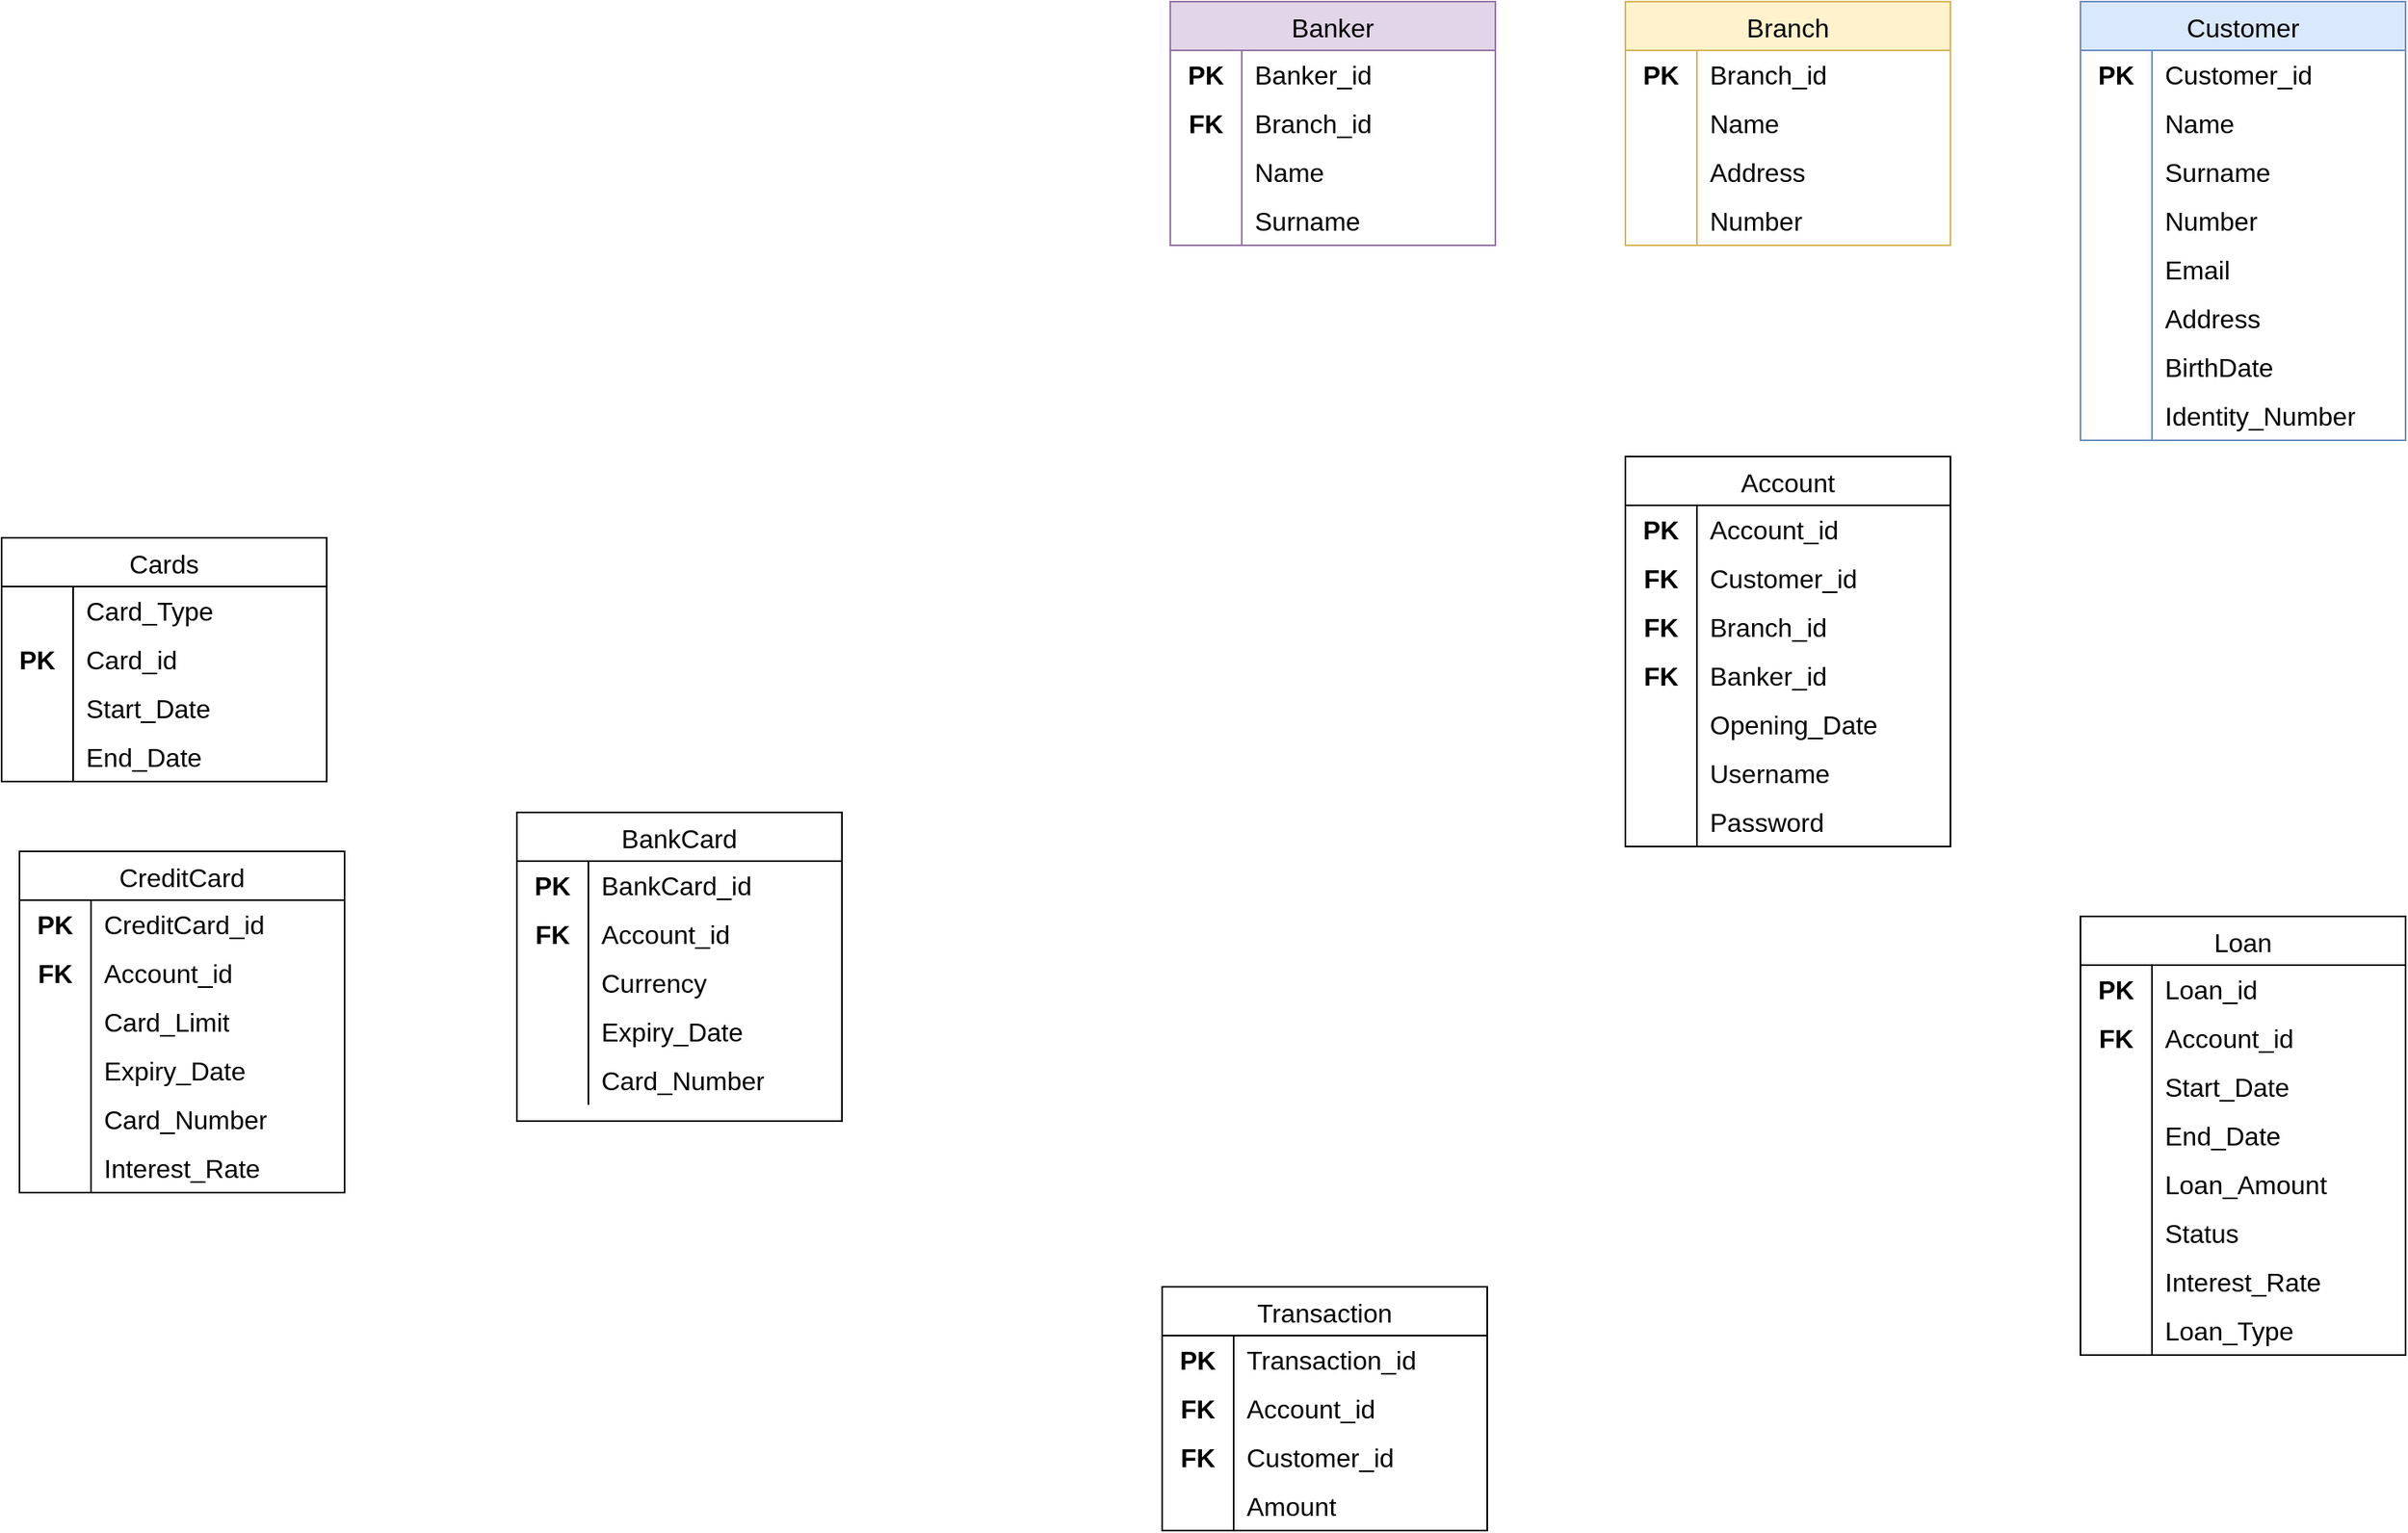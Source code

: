 <mxfile version="26.0.11">
  <diagram name="Page-1" id="vWCaewUW_520F25EXXGc">
    <mxGraphModel dx="2962" dy="888" grid="0" gridSize="10" guides="1" tooltips="1" connect="1" arrows="1" fold="1" page="0" pageScale="1" pageWidth="850" pageHeight="1100" math="0" shadow="0">
      <root>
        <mxCell id="0" />
        <mxCell id="1" parent="0" />
        <mxCell id="aH70geWQTUPs0Uv87oMX-8" value="Account" style="shape=table;startSize=30;container=1;collapsible=0;childLayout=tableLayout;fixedRows=1;rowLines=0;fontStyle=0;strokeColor=default;fontSize=16;" vertex="1" parent="1">
          <mxGeometry x="320" y="320" width="200" height="240" as="geometry" />
        </mxCell>
        <mxCell id="aH70geWQTUPs0Uv87oMX-9" value="" style="shape=tableRow;horizontal=0;startSize=0;swimlaneHead=0;swimlaneBody=0;top=0;left=0;bottom=0;right=0;collapsible=0;dropTarget=0;fillColor=none;points=[[0,0.5],[1,0.5]];portConstraint=eastwest;strokeColor=inherit;fontSize=16;" vertex="1" parent="aH70geWQTUPs0Uv87oMX-8">
          <mxGeometry y="30" width="200" height="30" as="geometry" />
        </mxCell>
        <mxCell id="aH70geWQTUPs0Uv87oMX-10" value="PK" style="shape=partialRectangle;html=1;whiteSpace=wrap;connectable=0;fillColor=none;top=0;left=0;bottom=0;right=0;overflow=hidden;pointerEvents=1;strokeColor=inherit;fontSize=16;fontStyle=1" vertex="1" parent="aH70geWQTUPs0Uv87oMX-9">
          <mxGeometry width="44" height="30" as="geometry">
            <mxRectangle width="44" height="30" as="alternateBounds" />
          </mxGeometry>
        </mxCell>
        <mxCell id="aH70geWQTUPs0Uv87oMX-11" value="Account_id" style="shape=partialRectangle;html=1;whiteSpace=wrap;connectable=0;fillColor=none;top=0;left=0;bottom=0;right=0;align=left;spacingLeft=6;overflow=hidden;strokeColor=inherit;fontSize=16;" vertex="1" parent="aH70geWQTUPs0Uv87oMX-9">
          <mxGeometry x="44" width="156" height="30" as="geometry">
            <mxRectangle width="156" height="30" as="alternateBounds" />
          </mxGeometry>
        </mxCell>
        <mxCell id="aH70geWQTUPs0Uv87oMX-12" value="" style="shape=tableRow;horizontal=0;startSize=0;swimlaneHead=0;swimlaneBody=0;top=0;left=0;bottom=0;right=0;collapsible=0;dropTarget=0;fillColor=none;points=[[0,0.5],[1,0.5]];portConstraint=eastwest;strokeColor=inherit;fontSize=16;" vertex="1" parent="aH70geWQTUPs0Uv87oMX-8">
          <mxGeometry y="60" width="200" height="30" as="geometry" />
        </mxCell>
        <mxCell id="aH70geWQTUPs0Uv87oMX-13" value="FK" style="shape=partialRectangle;html=1;whiteSpace=wrap;connectable=0;fillColor=none;top=0;left=0;bottom=0;right=0;overflow=hidden;strokeColor=inherit;fontSize=16;fontStyle=1" vertex="1" parent="aH70geWQTUPs0Uv87oMX-12">
          <mxGeometry width="44" height="30" as="geometry">
            <mxRectangle width="44" height="30" as="alternateBounds" />
          </mxGeometry>
        </mxCell>
        <mxCell id="aH70geWQTUPs0Uv87oMX-14" value="Customer_id" style="shape=partialRectangle;html=1;whiteSpace=wrap;connectable=0;fillColor=none;top=0;left=0;bottom=0;right=0;align=left;spacingLeft=6;overflow=hidden;strokeColor=inherit;fontSize=16;" vertex="1" parent="aH70geWQTUPs0Uv87oMX-12">
          <mxGeometry x="44" width="156" height="30" as="geometry">
            <mxRectangle width="156" height="30" as="alternateBounds" />
          </mxGeometry>
        </mxCell>
        <mxCell id="aH70geWQTUPs0Uv87oMX-15" value="" style="shape=tableRow;horizontal=0;startSize=0;swimlaneHead=0;swimlaneBody=0;top=0;left=0;bottom=0;right=0;collapsible=0;dropTarget=0;fillColor=none;points=[[0,0.5],[1,0.5]];portConstraint=eastwest;strokeColor=inherit;fontSize=16;" vertex="1" parent="aH70geWQTUPs0Uv87oMX-8">
          <mxGeometry y="90" width="200" height="30" as="geometry" />
        </mxCell>
        <mxCell id="aH70geWQTUPs0Uv87oMX-16" value="FK" style="shape=partialRectangle;html=1;whiteSpace=wrap;connectable=0;fillColor=none;top=0;left=0;bottom=0;right=0;overflow=hidden;strokeColor=inherit;fontSize=16;fontStyle=1" vertex="1" parent="aH70geWQTUPs0Uv87oMX-15">
          <mxGeometry width="44" height="30" as="geometry">
            <mxRectangle width="44" height="30" as="alternateBounds" />
          </mxGeometry>
        </mxCell>
        <mxCell id="aH70geWQTUPs0Uv87oMX-17" value="Branch_id" style="shape=partialRectangle;html=1;whiteSpace=wrap;connectable=0;fillColor=none;top=0;left=0;bottom=0;right=0;align=left;spacingLeft=6;overflow=hidden;strokeColor=inherit;fontSize=16;" vertex="1" parent="aH70geWQTUPs0Uv87oMX-15">
          <mxGeometry x="44" width="156" height="30" as="geometry">
            <mxRectangle width="156" height="30" as="alternateBounds" />
          </mxGeometry>
        </mxCell>
        <mxCell id="aH70geWQTUPs0Uv87oMX-118" style="shape=tableRow;horizontal=0;startSize=0;swimlaneHead=0;swimlaneBody=0;top=0;left=0;bottom=0;right=0;collapsible=0;dropTarget=0;fillColor=none;points=[[0,0.5],[1,0.5]];portConstraint=eastwest;strokeColor=inherit;fontSize=16;" vertex="1" parent="aH70geWQTUPs0Uv87oMX-8">
          <mxGeometry y="120" width="200" height="30" as="geometry" />
        </mxCell>
        <mxCell id="aH70geWQTUPs0Uv87oMX-119" value="FK" style="shape=partialRectangle;html=1;whiteSpace=wrap;connectable=0;fillColor=none;top=0;left=0;bottom=0;right=0;overflow=hidden;strokeColor=inherit;fontSize=16;fontStyle=1" vertex="1" parent="aH70geWQTUPs0Uv87oMX-118">
          <mxGeometry width="44" height="30" as="geometry">
            <mxRectangle width="44" height="30" as="alternateBounds" />
          </mxGeometry>
        </mxCell>
        <mxCell id="aH70geWQTUPs0Uv87oMX-120" value="Banker_id" style="shape=partialRectangle;html=1;whiteSpace=wrap;connectable=0;fillColor=none;top=0;left=0;bottom=0;right=0;align=left;spacingLeft=6;overflow=hidden;strokeColor=inherit;fontSize=16;" vertex="1" parent="aH70geWQTUPs0Uv87oMX-118">
          <mxGeometry x="44" width="156" height="30" as="geometry">
            <mxRectangle width="156" height="30" as="alternateBounds" />
          </mxGeometry>
        </mxCell>
        <mxCell id="aH70geWQTUPs0Uv87oMX-114" style="shape=tableRow;horizontal=0;startSize=0;swimlaneHead=0;swimlaneBody=0;top=0;left=0;bottom=0;right=0;collapsible=0;dropTarget=0;fillColor=none;points=[[0,0.5],[1,0.5]];portConstraint=eastwest;strokeColor=inherit;fontSize=16;" vertex="1" parent="aH70geWQTUPs0Uv87oMX-8">
          <mxGeometry y="150" width="200" height="30" as="geometry" />
        </mxCell>
        <mxCell id="aH70geWQTUPs0Uv87oMX-115" value="" style="shape=partialRectangle;html=1;whiteSpace=wrap;connectable=0;fillColor=none;top=0;left=0;bottom=0;right=0;overflow=hidden;strokeColor=inherit;fontSize=16;" vertex="1" parent="aH70geWQTUPs0Uv87oMX-114">
          <mxGeometry width="44" height="30" as="geometry">
            <mxRectangle width="44" height="30" as="alternateBounds" />
          </mxGeometry>
        </mxCell>
        <mxCell id="aH70geWQTUPs0Uv87oMX-116" value="Opening_Date" style="shape=partialRectangle;html=1;whiteSpace=wrap;connectable=0;fillColor=none;top=0;left=0;bottom=0;right=0;align=left;spacingLeft=6;overflow=hidden;strokeColor=inherit;fontSize=16;" vertex="1" parent="aH70geWQTUPs0Uv87oMX-114">
          <mxGeometry x="44" width="156" height="30" as="geometry">
            <mxRectangle width="156" height="30" as="alternateBounds" />
          </mxGeometry>
        </mxCell>
        <mxCell id="aH70geWQTUPs0Uv87oMX-168" style="shape=tableRow;horizontal=0;startSize=0;swimlaneHead=0;swimlaneBody=0;top=0;left=0;bottom=0;right=0;collapsible=0;dropTarget=0;fillColor=none;points=[[0,0.5],[1,0.5]];portConstraint=eastwest;strokeColor=inherit;fontSize=16;" vertex="1" parent="aH70geWQTUPs0Uv87oMX-8">
          <mxGeometry y="180" width="200" height="30" as="geometry" />
        </mxCell>
        <mxCell id="aH70geWQTUPs0Uv87oMX-169" style="shape=partialRectangle;html=1;whiteSpace=wrap;connectable=0;fillColor=none;top=0;left=0;bottom=0;right=0;overflow=hidden;strokeColor=inherit;fontSize=16;" vertex="1" parent="aH70geWQTUPs0Uv87oMX-168">
          <mxGeometry width="44" height="30" as="geometry">
            <mxRectangle width="44" height="30" as="alternateBounds" />
          </mxGeometry>
        </mxCell>
        <mxCell id="aH70geWQTUPs0Uv87oMX-170" value="Username" style="shape=partialRectangle;html=1;whiteSpace=wrap;connectable=0;fillColor=none;top=0;left=0;bottom=0;right=0;align=left;spacingLeft=6;overflow=hidden;strokeColor=inherit;fontSize=16;" vertex="1" parent="aH70geWQTUPs0Uv87oMX-168">
          <mxGeometry x="44" width="156" height="30" as="geometry">
            <mxRectangle width="156" height="30" as="alternateBounds" />
          </mxGeometry>
        </mxCell>
        <mxCell id="aH70geWQTUPs0Uv87oMX-171" style="shape=tableRow;horizontal=0;startSize=0;swimlaneHead=0;swimlaneBody=0;top=0;left=0;bottom=0;right=0;collapsible=0;dropTarget=0;fillColor=none;points=[[0,0.5],[1,0.5]];portConstraint=eastwest;strokeColor=inherit;fontSize=16;" vertex="1" parent="aH70geWQTUPs0Uv87oMX-8">
          <mxGeometry y="210" width="200" height="30" as="geometry" />
        </mxCell>
        <mxCell id="aH70geWQTUPs0Uv87oMX-172" style="shape=partialRectangle;html=1;whiteSpace=wrap;connectable=0;fillColor=none;top=0;left=0;bottom=0;right=0;overflow=hidden;strokeColor=inherit;fontSize=16;" vertex="1" parent="aH70geWQTUPs0Uv87oMX-171">
          <mxGeometry width="44" height="30" as="geometry">
            <mxRectangle width="44" height="30" as="alternateBounds" />
          </mxGeometry>
        </mxCell>
        <mxCell id="aH70geWQTUPs0Uv87oMX-173" value="Password" style="shape=partialRectangle;html=1;whiteSpace=wrap;connectable=0;fillColor=none;top=0;left=0;bottom=0;right=0;align=left;spacingLeft=6;overflow=hidden;strokeColor=inherit;fontSize=16;" vertex="1" parent="aH70geWQTUPs0Uv87oMX-171">
          <mxGeometry x="44" width="156" height="30" as="geometry">
            <mxRectangle width="156" height="30" as="alternateBounds" />
          </mxGeometry>
        </mxCell>
        <mxCell id="aH70geWQTUPs0Uv87oMX-18" value="Customer" style="shape=table;startSize=30;container=1;collapsible=0;childLayout=tableLayout;fixedRows=1;rowLines=0;fontStyle=0;strokeColor=#6c8ebf;fontSize=16;fillColor=#dae8fc;" vertex="1" parent="1">
          <mxGeometry x="600" y="40" width="200" height="270" as="geometry" />
        </mxCell>
        <mxCell id="aH70geWQTUPs0Uv87oMX-19" value="" style="shape=tableRow;horizontal=0;startSize=0;swimlaneHead=0;swimlaneBody=0;top=0;left=0;bottom=0;right=0;collapsible=0;dropTarget=0;fillColor=none;points=[[0,0.5],[1,0.5]];portConstraint=eastwest;strokeColor=inherit;fontSize=16;" vertex="1" parent="aH70geWQTUPs0Uv87oMX-18">
          <mxGeometry y="30" width="200" height="30" as="geometry" />
        </mxCell>
        <mxCell id="aH70geWQTUPs0Uv87oMX-20" value="&lt;span style=&quot;font-weight: 700;&quot;&gt;PK&lt;/span&gt;" style="shape=partialRectangle;html=1;whiteSpace=wrap;connectable=0;fillColor=none;top=0;left=0;bottom=0;right=0;overflow=hidden;pointerEvents=1;strokeColor=inherit;fontSize=16;" vertex="1" parent="aH70geWQTUPs0Uv87oMX-19">
          <mxGeometry width="44" height="30" as="geometry">
            <mxRectangle width="44" height="30" as="alternateBounds" />
          </mxGeometry>
        </mxCell>
        <mxCell id="aH70geWQTUPs0Uv87oMX-21" value="Customer_id" style="shape=partialRectangle;html=1;whiteSpace=wrap;connectable=0;fillColor=none;top=0;left=0;bottom=0;right=0;align=left;spacingLeft=6;overflow=hidden;strokeColor=inherit;fontSize=16;" vertex="1" parent="aH70geWQTUPs0Uv87oMX-19">
          <mxGeometry x="44" width="156" height="30" as="geometry">
            <mxRectangle width="156" height="30" as="alternateBounds" />
          </mxGeometry>
        </mxCell>
        <mxCell id="aH70geWQTUPs0Uv87oMX-22" value="" style="shape=tableRow;horizontal=0;startSize=0;swimlaneHead=0;swimlaneBody=0;top=0;left=0;bottom=0;right=0;collapsible=0;dropTarget=0;fillColor=none;points=[[0,0.5],[1,0.5]];portConstraint=eastwest;strokeColor=inherit;fontSize=16;" vertex="1" parent="aH70geWQTUPs0Uv87oMX-18">
          <mxGeometry y="60" width="200" height="30" as="geometry" />
        </mxCell>
        <mxCell id="aH70geWQTUPs0Uv87oMX-23" value="" style="shape=partialRectangle;html=1;whiteSpace=wrap;connectable=0;fillColor=none;top=0;left=0;bottom=0;right=0;overflow=hidden;strokeColor=inherit;fontSize=16;" vertex="1" parent="aH70geWQTUPs0Uv87oMX-22">
          <mxGeometry width="44" height="30" as="geometry">
            <mxRectangle width="44" height="30" as="alternateBounds" />
          </mxGeometry>
        </mxCell>
        <mxCell id="aH70geWQTUPs0Uv87oMX-24" value="Name&lt;span style=&quot;white-space: pre;&quot;&gt;&#x9;&lt;/span&gt;" style="shape=partialRectangle;html=1;whiteSpace=wrap;connectable=0;fillColor=none;top=0;left=0;bottom=0;right=0;align=left;spacingLeft=6;overflow=hidden;strokeColor=inherit;fontSize=16;" vertex="1" parent="aH70geWQTUPs0Uv87oMX-22">
          <mxGeometry x="44" width="156" height="30" as="geometry">
            <mxRectangle width="156" height="30" as="alternateBounds" />
          </mxGeometry>
        </mxCell>
        <mxCell id="aH70geWQTUPs0Uv87oMX-25" value="" style="shape=tableRow;horizontal=0;startSize=0;swimlaneHead=0;swimlaneBody=0;top=0;left=0;bottom=0;right=0;collapsible=0;dropTarget=0;fillColor=none;points=[[0,0.5],[1,0.5]];portConstraint=eastwest;strokeColor=inherit;fontSize=16;" vertex="1" parent="aH70geWQTUPs0Uv87oMX-18">
          <mxGeometry y="90" width="200" height="30" as="geometry" />
        </mxCell>
        <mxCell id="aH70geWQTUPs0Uv87oMX-26" value="" style="shape=partialRectangle;html=1;whiteSpace=wrap;connectable=0;fillColor=none;top=0;left=0;bottom=0;right=0;overflow=hidden;strokeColor=inherit;fontSize=16;" vertex="1" parent="aH70geWQTUPs0Uv87oMX-25">
          <mxGeometry width="44" height="30" as="geometry">
            <mxRectangle width="44" height="30" as="alternateBounds" />
          </mxGeometry>
        </mxCell>
        <mxCell id="aH70geWQTUPs0Uv87oMX-27" value="Surname" style="shape=partialRectangle;html=1;whiteSpace=wrap;connectable=0;fillColor=none;top=0;left=0;bottom=0;right=0;align=left;spacingLeft=6;overflow=hidden;strokeColor=inherit;fontSize=16;" vertex="1" parent="aH70geWQTUPs0Uv87oMX-25">
          <mxGeometry x="44" width="156" height="30" as="geometry">
            <mxRectangle width="156" height="30" as="alternateBounds" />
          </mxGeometry>
        </mxCell>
        <mxCell id="aH70geWQTUPs0Uv87oMX-31" style="shape=tableRow;horizontal=0;startSize=0;swimlaneHead=0;swimlaneBody=0;top=0;left=0;bottom=0;right=0;collapsible=0;dropTarget=0;fillColor=none;points=[[0,0.5],[1,0.5]];portConstraint=eastwest;strokeColor=inherit;fontSize=16;" vertex="1" parent="aH70geWQTUPs0Uv87oMX-18">
          <mxGeometry y="120" width="200" height="30" as="geometry" />
        </mxCell>
        <mxCell id="aH70geWQTUPs0Uv87oMX-32" style="shape=partialRectangle;html=1;whiteSpace=wrap;connectable=0;fillColor=none;top=0;left=0;bottom=0;right=0;overflow=hidden;strokeColor=inherit;fontSize=16;" vertex="1" parent="aH70geWQTUPs0Uv87oMX-31">
          <mxGeometry width="44" height="30" as="geometry">
            <mxRectangle width="44" height="30" as="alternateBounds" />
          </mxGeometry>
        </mxCell>
        <mxCell id="aH70geWQTUPs0Uv87oMX-33" value="Number" style="shape=partialRectangle;html=1;whiteSpace=wrap;connectable=0;fillColor=none;top=0;left=0;bottom=0;right=0;align=left;spacingLeft=6;overflow=hidden;strokeColor=inherit;fontSize=16;" vertex="1" parent="aH70geWQTUPs0Uv87oMX-31">
          <mxGeometry x="44" width="156" height="30" as="geometry">
            <mxRectangle width="156" height="30" as="alternateBounds" />
          </mxGeometry>
        </mxCell>
        <mxCell id="aH70geWQTUPs0Uv87oMX-28" style="shape=tableRow;horizontal=0;startSize=0;swimlaneHead=0;swimlaneBody=0;top=0;left=0;bottom=0;right=0;collapsible=0;dropTarget=0;fillColor=none;points=[[0,0.5],[1,0.5]];portConstraint=eastwest;strokeColor=inherit;fontSize=16;" vertex="1" parent="aH70geWQTUPs0Uv87oMX-18">
          <mxGeometry y="150" width="200" height="30" as="geometry" />
        </mxCell>
        <mxCell id="aH70geWQTUPs0Uv87oMX-29" style="shape=partialRectangle;html=1;whiteSpace=wrap;connectable=0;fillColor=none;top=0;left=0;bottom=0;right=0;overflow=hidden;strokeColor=inherit;fontSize=16;" vertex="1" parent="aH70geWQTUPs0Uv87oMX-28">
          <mxGeometry width="44" height="30" as="geometry">
            <mxRectangle width="44" height="30" as="alternateBounds" />
          </mxGeometry>
        </mxCell>
        <mxCell id="aH70geWQTUPs0Uv87oMX-30" value="Email" style="shape=partialRectangle;html=1;whiteSpace=wrap;connectable=0;fillColor=none;top=0;left=0;bottom=0;right=0;align=left;spacingLeft=6;overflow=hidden;strokeColor=inherit;fontSize=16;" vertex="1" parent="aH70geWQTUPs0Uv87oMX-28">
          <mxGeometry x="44" width="156" height="30" as="geometry">
            <mxRectangle width="156" height="30" as="alternateBounds" />
          </mxGeometry>
        </mxCell>
        <mxCell id="aH70geWQTUPs0Uv87oMX-34" style="shape=tableRow;horizontal=0;startSize=0;swimlaneHead=0;swimlaneBody=0;top=0;left=0;bottom=0;right=0;collapsible=0;dropTarget=0;fillColor=none;points=[[0,0.5],[1,0.5]];portConstraint=eastwest;strokeColor=inherit;fontSize=16;" vertex="1" parent="aH70geWQTUPs0Uv87oMX-18">
          <mxGeometry y="180" width="200" height="30" as="geometry" />
        </mxCell>
        <mxCell id="aH70geWQTUPs0Uv87oMX-35" style="shape=partialRectangle;html=1;whiteSpace=wrap;connectable=0;fillColor=none;top=0;left=0;bottom=0;right=0;overflow=hidden;strokeColor=inherit;fontSize=16;" vertex="1" parent="aH70geWQTUPs0Uv87oMX-34">
          <mxGeometry width="44" height="30" as="geometry">
            <mxRectangle width="44" height="30" as="alternateBounds" />
          </mxGeometry>
        </mxCell>
        <mxCell id="aH70geWQTUPs0Uv87oMX-36" value="Address" style="shape=partialRectangle;html=1;whiteSpace=wrap;connectable=0;fillColor=none;top=0;left=0;bottom=0;right=0;align=left;spacingLeft=6;overflow=hidden;strokeColor=inherit;fontSize=16;" vertex="1" parent="aH70geWQTUPs0Uv87oMX-34">
          <mxGeometry x="44" width="156" height="30" as="geometry">
            <mxRectangle width="156" height="30" as="alternateBounds" />
          </mxGeometry>
        </mxCell>
        <mxCell id="aH70geWQTUPs0Uv87oMX-37" style="shape=tableRow;horizontal=0;startSize=0;swimlaneHead=0;swimlaneBody=0;top=0;left=0;bottom=0;right=0;collapsible=0;dropTarget=0;fillColor=none;points=[[0,0.5],[1,0.5]];portConstraint=eastwest;strokeColor=inherit;fontSize=16;" vertex="1" parent="aH70geWQTUPs0Uv87oMX-18">
          <mxGeometry y="210" width="200" height="30" as="geometry" />
        </mxCell>
        <mxCell id="aH70geWQTUPs0Uv87oMX-38" style="shape=partialRectangle;html=1;whiteSpace=wrap;connectable=0;fillColor=none;top=0;left=0;bottom=0;right=0;overflow=hidden;strokeColor=inherit;fontSize=16;" vertex="1" parent="aH70geWQTUPs0Uv87oMX-37">
          <mxGeometry width="44" height="30" as="geometry">
            <mxRectangle width="44" height="30" as="alternateBounds" />
          </mxGeometry>
        </mxCell>
        <mxCell id="aH70geWQTUPs0Uv87oMX-39" value="BirthDate" style="shape=partialRectangle;html=1;whiteSpace=wrap;connectable=0;fillColor=none;top=0;left=0;bottom=0;right=0;align=left;spacingLeft=6;overflow=hidden;strokeColor=inherit;fontSize=16;" vertex="1" parent="aH70geWQTUPs0Uv87oMX-37">
          <mxGeometry x="44" width="156" height="30" as="geometry">
            <mxRectangle width="156" height="30" as="alternateBounds" />
          </mxGeometry>
        </mxCell>
        <mxCell id="aH70geWQTUPs0Uv87oMX-174" style="shape=tableRow;horizontal=0;startSize=0;swimlaneHead=0;swimlaneBody=0;top=0;left=0;bottom=0;right=0;collapsible=0;dropTarget=0;fillColor=none;points=[[0,0.5],[1,0.5]];portConstraint=eastwest;strokeColor=inherit;fontSize=16;" vertex="1" parent="aH70geWQTUPs0Uv87oMX-18">
          <mxGeometry y="240" width="200" height="30" as="geometry" />
        </mxCell>
        <mxCell id="aH70geWQTUPs0Uv87oMX-175" style="shape=partialRectangle;html=1;whiteSpace=wrap;connectable=0;fillColor=none;top=0;left=0;bottom=0;right=0;overflow=hidden;strokeColor=inherit;fontSize=16;" vertex="1" parent="aH70geWQTUPs0Uv87oMX-174">
          <mxGeometry width="44" height="30" as="geometry">
            <mxRectangle width="44" height="30" as="alternateBounds" />
          </mxGeometry>
        </mxCell>
        <mxCell id="aH70geWQTUPs0Uv87oMX-176" value="Identity_Number" style="shape=partialRectangle;html=1;whiteSpace=wrap;connectable=0;fillColor=none;top=0;left=0;bottom=0;right=0;align=left;spacingLeft=6;overflow=hidden;strokeColor=inherit;fontSize=16;" vertex="1" parent="aH70geWQTUPs0Uv87oMX-174">
          <mxGeometry x="44" width="156" height="30" as="geometry">
            <mxRectangle width="156" height="30" as="alternateBounds" />
          </mxGeometry>
        </mxCell>
        <mxCell id="aH70geWQTUPs0Uv87oMX-40" value="CreditCard" style="shape=table;startSize=30;container=1;collapsible=0;childLayout=tableLayout;fixedRows=1;rowLines=0;fontStyle=0;strokeColor=default;fontSize=16;" vertex="1" parent="1">
          <mxGeometry x="-668" y="563" width="200" height="210" as="geometry" />
        </mxCell>
        <mxCell id="aH70geWQTUPs0Uv87oMX-41" value="" style="shape=tableRow;horizontal=0;startSize=0;swimlaneHead=0;swimlaneBody=0;top=0;left=0;bottom=0;right=0;collapsible=0;dropTarget=0;fillColor=none;points=[[0,0.5],[1,0.5]];portConstraint=eastwest;strokeColor=inherit;fontSize=16;" vertex="1" parent="aH70geWQTUPs0Uv87oMX-40">
          <mxGeometry y="30" width="200" height="30" as="geometry" />
        </mxCell>
        <mxCell id="aH70geWQTUPs0Uv87oMX-42" value="&lt;b&gt;PK&lt;/b&gt;" style="shape=partialRectangle;html=1;whiteSpace=wrap;connectable=0;fillColor=none;top=0;left=0;bottom=0;right=0;overflow=hidden;pointerEvents=1;strokeColor=inherit;fontSize=16;" vertex="1" parent="aH70geWQTUPs0Uv87oMX-41">
          <mxGeometry width="44" height="30" as="geometry">
            <mxRectangle width="44" height="30" as="alternateBounds" />
          </mxGeometry>
        </mxCell>
        <mxCell id="aH70geWQTUPs0Uv87oMX-43" value="CreditCard_id" style="shape=partialRectangle;html=1;whiteSpace=wrap;connectable=0;fillColor=none;top=0;left=0;bottom=0;right=0;align=left;spacingLeft=6;overflow=hidden;strokeColor=inherit;fontSize=16;" vertex="1" parent="aH70geWQTUPs0Uv87oMX-41">
          <mxGeometry x="44" width="156" height="30" as="geometry">
            <mxRectangle width="156" height="30" as="alternateBounds" />
          </mxGeometry>
        </mxCell>
        <mxCell id="aH70geWQTUPs0Uv87oMX-44" value="" style="shape=tableRow;horizontal=0;startSize=0;swimlaneHead=0;swimlaneBody=0;top=0;left=0;bottom=0;right=0;collapsible=0;dropTarget=0;fillColor=none;points=[[0,0.5],[1,0.5]];portConstraint=eastwest;strokeColor=inherit;fontSize=16;" vertex="1" parent="aH70geWQTUPs0Uv87oMX-40">
          <mxGeometry y="60" width="200" height="30" as="geometry" />
        </mxCell>
        <mxCell id="aH70geWQTUPs0Uv87oMX-45" value="&lt;b&gt;FK&lt;/b&gt;" style="shape=partialRectangle;html=1;whiteSpace=wrap;connectable=0;fillColor=none;top=0;left=0;bottom=0;right=0;overflow=hidden;strokeColor=inherit;fontSize=16;" vertex="1" parent="aH70geWQTUPs0Uv87oMX-44">
          <mxGeometry width="44" height="30" as="geometry">
            <mxRectangle width="44" height="30" as="alternateBounds" />
          </mxGeometry>
        </mxCell>
        <mxCell id="aH70geWQTUPs0Uv87oMX-46" value="Account_id" style="shape=partialRectangle;html=1;whiteSpace=wrap;connectable=0;fillColor=none;top=0;left=0;bottom=0;right=0;align=left;spacingLeft=6;overflow=hidden;strokeColor=inherit;fontSize=16;" vertex="1" parent="aH70geWQTUPs0Uv87oMX-44">
          <mxGeometry x="44" width="156" height="30" as="geometry">
            <mxRectangle width="156" height="30" as="alternateBounds" />
          </mxGeometry>
        </mxCell>
        <mxCell id="aH70geWQTUPs0Uv87oMX-47" value="" style="shape=tableRow;horizontal=0;startSize=0;swimlaneHead=0;swimlaneBody=0;top=0;left=0;bottom=0;right=0;collapsible=0;dropTarget=0;fillColor=none;points=[[0,0.5],[1,0.5]];portConstraint=eastwest;strokeColor=inherit;fontSize=16;" vertex="1" parent="aH70geWQTUPs0Uv87oMX-40">
          <mxGeometry y="90" width="200" height="30" as="geometry" />
        </mxCell>
        <mxCell id="aH70geWQTUPs0Uv87oMX-48" value="" style="shape=partialRectangle;html=1;whiteSpace=wrap;connectable=0;fillColor=none;top=0;left=0;bottom=0;right=0;overflow=hidden;strokeColor=inherit;fontSize=16;" vertex="1" parent="aH70geWQTUPs0Uv87oMX-47">
          <mxGeometry width="44" height="30" as="geometry">
            <mxRectangle width="44" height="30" as="alternateBounds" />
          </mxGeometry>
        </mxCell>
        <mxCell id="aH70geWQTUPs0Uv87oMX-49" value="Card_Limit" style="shape=partialRectangle;html=1;whiteSpace=wrap;connectable=0;fillColor=none;top=0;left=0;bottom=0;right=0;align=left;spacingLeft=6;overflow=hidden;strokeColor=inherit;fontSize=16;" vertex="1" parent="aH70geWQTUPs0Uv87oMX-47">
          <mxGeometry x="44" width="156" height="30" as="geometry">
            <mxRectangle width="156" height="30" as="alternateBounds" />
          </mxGeometry>
        </mxCell>
        <mxCell id="aH70geWQTUPs0Uv87oMX-121" style="shape=tableRow;horizontal=0;startSize=0;swimlaneHead=0;swimlaneBody=0;top=0;left=0;bottom=0;right=0;collapsible=0;dropTarget=0;fillColor=none;points=[[0,0.5],[1,0.5]];portConstraint=eastwest;strokeColor=inherit;fontSize=16;" vertex="1" parent="aH70geWQTUPs0Uv87oMX-40">
          <mxGeometry y="120" width="200" height="30" as="geometry" />
        </mxCell>
        <mxCell id="aH70geWQTUPs0Uv87oMX-122" style="shape=partialRectangle;html=1;whiteSpace=wrap;connectable=0;fillColor=none;top=0;left=0;bottom=0;right=0;overflow=hidden;strokeColor=inherit;fontSize=16;" vertex="1" parent="aH70geWQTUPs0Uv87oMX-121">
          <mxGeometry width="44" height="30" as="geometry">
            <mxRectangle width="44" height="30" as="alternateBounds" />
          </mxGeometry>
        </mxCell>
        <mxCell id="aH70geWQTUPs0Uv87oMX-123" value="Expiry_Date" style="shape=partialRectangle;html=1;whiteSpace=wrap;connectable=0;fillColor=none;top=0;left=0;bottom=0;right=0;align=left;spacingLeft=6;overflow=hidden;strokeColor=inherit;fontSize=16;" vertex="1" parent="aH70geWQTUPs0Uv87oMX-121">
          <mxGeometry x="44" width="156" height="30" as="geometry">
            <mxRectangle width="156" height="30" as="alternateBounds" />
          </mxGeometry>
        </mxCell>
        <mxCell id="aH70geWQTUPs0Uv87oMX-177" style="shape=tableRow;horizontal=0;startSize=0;swimlaneHead=0;swimlaneBody=0;top=0;left=0;bottom=0;right=0;collapsible=0;dropTarget=0;fillColor=none;points=[[0,0.5],[1,0.5]];portConstraint=eastwest;strokeColor=inherit;fontSize=16;" vertex="1" parent="aH70geWQTUPs0Uv87oMX-40">
          <mxGeometry y="150" width="200" height="30" as="geometry" />
        </mxCell>
        <mxCell id="aH70geWQTUPs0Uv87oMX-178" style="shape=partialRectangle;html=1;whiteSpace=wrap;connectable=0;fillColor=none;top=0;left=0;bottom=0;right=0;overflow=hidden;strokeColor=inherit;fontSize=16;" vertex="1" parent="aH70geWQTUPs0Uv87oMX-177">
          <mxGeometry width="44" height="30" as="geometry">
            <mxRectangle width="44" height="30" as="alternateBounds" />
          </mxGeometry>
        </mxCell>
        <mxCell id="aH70geWQTUPs0Uv87oMX-179" value="Card_Number" style="shape=partialRectangle;html=1;whiteSpace=wrap;connectable=0;fillColor=none;top=0;left=0;bottom=0;right=0;align=left;spacingLeft=6;overflow=hidden;strokeColor=inherit;fontSize=16;" vertex="1" parent="aH70geWQTUPs0Uv87oMX-177">
          <mxGeometry x="44" width="156" height="30" as="geometry">
            <mxRectangle width="156" height="30" as="alternateBounds" />
          </mxGeometry>
        </mxCell>
        <mxCell id="aH70geWQTUPs0Uv87oMX-124" style="shape=tableRow;horizontal=0;startSize=0;swimlaneHead=0;swimlaneBody=0;top=0;left=0;bottom=0;right=0;collapsible=0;dropTarget=0;fillColor=none;points=[[0,0.5],[1,0.5]];portConstraint=eastwest;strokeColor=inherit;fontSize=16;" vertex="1" parent="aH70geWQTUPs0Uv87oMX-40">
          <mxGeometry y="180" width="200" height="30" as="geometry" />
        </mxCell>
        <mxCell id="aH70geWQTUPs0Uv87oMX-125" style="shape=partialRectangle;html=1;whiteSpace=wrap;connectable=0;fillColor=none;top=0;left=0;bottom=0;right=0;overflow=hidden;strokeColor=inherit;fontSize=16;" vertex="1" parent="aH70geWQTUPs0Uv87oMX-124">
          <mxGeometry width="44" height="30" as="geometry">
            <mxRectangle width="44" height="30" as="alternateBounds" />
          </mxGeometry>
        </mxCell>
        <mxCell id="aH70geWQTUPs0Uv87oMX-126" value="Interest_Rate" style="shape=partialRectangle;html=1;whiteSpace=wrap;connectable=0;fillColor=none;top=0;left=0;bottom=0;right=0;align=left;spacingLeft=6;overflow=hidden;strokeColor=inherit;fontSize=16;" vertex="1" parent="aH70geWQTUPs0Uv87oMX-124">
          <mxGeometry x="44" width="156" height="30" as="geometry">
            <mxRectangle width="156" height="30" as="alternateBounds" />
          </mxGeometry>
        </mxCell>
        <mxCell id="aH70geWQTUPs0Uv87oMX-50" value="BankCard" style="shape=table;startSize=30;container=1;collapsible=0;childLayout=tableLayout;fixedRows=1;rowLines=0;fontStyle=0;strokeColor=default;fontSize=16;" vertex="1" parent="1">
          <mxGeometry x="-362" y="539" width="200" height="190" as="geometry" />
        </mxCell>
        <mxCell id="aH70geWQTUPs0Uv87oMX-51" value="" style="shape=tableRow;horizontal=0;startSize=0;swimlaneHead=0;swimlaneBody=0;top=0;left=0;bottom=0;right=0;collapsible=0;dropTarget=0;fillColor=none;points=[[0,0.5],[1,0.5]];portConstraint=eastwest;strokeColor=inherit;fontSize=16;" vertex="1" parent="aH70geWQTUPs0Uv87oMX-50">
          <mxGeometry y="30" width="200" height="30" as="geometry" />
        </mxCell>
        <mxCell id="aH70geWQTUPs0Uv87oMX-52" value="PK" style="shape=partialRectangle;html=1;whiteSpace=wrap;connectable=0;fillColor=none;top=0;left=0;bottom=0;right=0;overflow=hidden;pointerEvents=1;strokeColor=inherit;fontSize=16;fontStyle=1" vertex="1" parent="aH70geWQTUPs0Uv87oMX-51">
          <mxGeometry width="44" height="30" as="geometry">
            <mxRectangle width="44" height="30" as="alternateBounds" />
          </mxGeometry>
        </mxCell>
        <mxCell id="aH70geWQTUPs0Uv87oMX-53" value="BankCard_id" style="shape=partialRectangle;html=1;whiteSpace=wrap;connectable=0;fillColor=none;top=0;left=0;bottom=0;right=0;align=left;spacingLeft=6;overflow=hidden;strokeColor=inherit;fontSize=16;" vertex="1" parent="aH70geWQTUPs0Uv87oMX-51">
          <mxGeometry x="44" width="156" height="30" as="geometry">
            <mxRectangle width="156" height="30" as="alternateBounds" />
          </mxGeometry>
        </mxCell>
        <mxCell id="aH70geWQTUPs0Uv87oMX-67" style="shape=tableRow;horizontal=0;startSize=0;swimlaneHead=0;swimlaneBody=0;top=0;left=0;bottom=0;right=0;collapsible=0;dropTarget=0;fillColor=none;points=[[0,0.5],[1,0.5]];portConstraint=eastwest;strokeColor=inherit;fontSize=16;" vertex="1" parent="aH70geWQTUPs0Uv87oMX-50">
          <mxGeometry y="60" width="200" height="30" as="geometry" />
        </mxCell>
        <mxCell id="aH70geWQTUPs0Uv87oMX-68" value="FK" style="shape=partialRectangle;html=1;whiteSpace=wrap;connectable=0;fillColor=none;top=0;left=0;bottom=0;right=0;overflow=hidden;strokeColor=inherit;fontSize=16;fontStyle=1" vertex="1" parent="aH70geWQTUPs0Uv87oMX-67">
          <mxGeometry width="44" height="30" as="geometry">
            <mxRectangle width="44" height="30" as="alternateBounds" />
          </mxGeometry>
        </mxCell>
        <mxCell id="aH70geWQTUPs0Uv87oMX-69" value="Account_id" style="shape=partialRectangle;html=1;whiteSpace=wrap;connectable=0;fillColor=none;top=0;left=0;bottom=0;right=0;align=left;spacingLeft=6;overflow=hidden;strokeColor=inherit;fontSize=16;" vertex="1" parent="aH70geWQTUPs0Uv87oMX-67">
          <mxGeometry x="44" width="156" height="30" as="geometry">
            <mxRectangle width="156" height="30" as="alternateBounds" />
          </mxGeometry>
        </mxCell>
        <mxCell id="aH70geWQTUPs0Uv87oMX-54" value="" style="shape=tableRow;horizontal=0;startSize=0;swimlaneHead=0;swimlaneBody=0;top=0;left=0;bottom=0;right=0;collapsible=0;dropTarget=0;fillColor=none;points=[[0,0.5],[1,0.5]];portConstraint=eastwest;strokeColor=inherit;fontSize=16;" vertex="1" parent="aH70geWQTUPs0Uv87oMX-50">
          <mxGeometry y="90" width="200" height="30" as="geometry" />
        </mxCell>
        <mxCell id="aH70geWQTUPs0Uv87oMX-55" value="" style="shape=partialRectangle;html=1;whiteSpace=wrap;connectable=0;fillColor=none;top=0;left=0;bottom=0;right=0;overflow=hidden;strokeColor=inherit;fontSize=16;" vertex="1" parent="aH70geWQTUPs0Uv87oMX-54">
          <mxGeometry width="44" height="30" as="geometry">
            <mxRectangle width="44" height="30" as="alternateBounds" />
          </mxGeometry>
        </mxCell>
        <mxCell id="aH70geWQTUPs0Uv87oMX-56" value="Currency" style="shape=partialRectangle;html=1;whiteSpace=wrap;connectable=0;fillColor=none;top=0;left=0;bottom=0;right=0;align=left;spacingLeft=6;overflow=hidden;strokeColor=inherit;fontSize=16;" vertex="1" parent="aH70geWQTUPs0Uv87oMX-54">
          <mxGeometry x="44" width="156" height="30" as="geometry">
            <mxRectangle width="156" height="30" as="alternateBounds" />
          </mxGeometry>
        </mxCell>
        <mxCell id="aH70geWQTUPs0Uv87oMX-70" style="shape=tableRow;horizontal=0;startSize=0;swimlaneHead=0;swimlaneBody=0;top=0;left=0;bottom=0;right=0;collapsible=0;dropTarget=0;fillColor=none;points=[[0,0.5],[1,0.5]];portConstraint=eastwest;strokeColor=inherit;fontSize=16;" vertex="1" parent="aH70geWQTUPs0Uv87oMX-50">
          <mxGeometry y="120" width="200" height="30" as="geometry" />
        </mxCell>
        <mxCell id="aH70geWQTUPs0Uv87oMX-71" style="shape=partialRectangle;html=1;whiteSpace=wrap;connectable=0;fillColor=none;top=0;left=0;bottom=0;right=0;overflow=hidden;strokeColor=inherit;fontSize=16;" vertex="1" parent="aH70geWQTUPs0Uv87oMX-70">
          <mxGeometry width="44" height="30" as="geometry">
            <mxRectangle width="44" height="30" as="alternateBounds" />
          </mxGeometry>
        </mxCell>
        <mxCell id="aH70geWQTUPs0Uv87oMX-72" value="Expiry_Date" style="shape=partialRectangle;html=1;whiteSpace=wrap;connectable=0;fillColor=none;top=0;left=0;bottom=0;right=0;align=left;spacingLeft=6;overflow=hidden;strokeColor=inherit;fontSize=16;" vertex="1" parent="aH70geWQTUPs0Uv87oMX-70">
          <mxGeometry x="44" width="156" height="30" as="geometry">
            <mxRectangle width="156" height="30" as="alternateBounds" />
          </mxGeometry>
        </mxCell>
        <mxCell id="aH70geWQTUPs0Uv87oMX-73" style="shape=tableRow;horizontal=0;startSize=0;swimlaneHead=0;swimlaneBody=0;top=0;left=0;bottom=0;right=0;collapsible=0;dropTarget=0;fillColor=none;points=[[0,0.5],[1,0.5]];portConstraint=eastwest;strokeColor=inherit;fontSize=16;" vertex="1" parent="aH70geWQTUPs0Uv87oMX-50">
          <mxGeometry y="150" width="200" height="30" as="geometry" />
        </mxCell>
        <mxCell id="aH70geWQTUPs0Uv87oMX-74" style="shape=partialRectangle;html=1;whiteSpace=wrap;connectable=0;fillColor=none;top=0;left=0;bottom=0;right=0;overflow=hidden;strokeColor=inherit;fontSize=16;" vertex="1" parent="aH70geWQTUPs0Uv87oMX-73">
          <mxGeometry width="44" height="30" as="geometry">
            <mxRectangle width="44" height="30" as="alternateBounds" />
          </mxGeometry>
        </mxCell>
        <mxCell id="aH70geWQTUPs0Uv87oMX-75" value="Card_Number" style="shape=partialRectangle;html=1;whiteSpace=wrap;connectable=0;fillColor=none;top=0;left=0;bottom=0;right=0;align=left;spacingLeft=6;overflow=hidden;strokeColor=inherit;fontSize=16;" vertex="1" parent="aH70geWQTUPs0Uv87oMX-73">
          <mxGeometry x="44" width="156" height="30" as="geometry">
            <mxRectangle width="156" height="30" as="alternateBounds" />
          </mxGeometry>
        </mxCell>
        <mxCell id="aH70geWQTUPs0Uv87oMX-76" value="Banker" style="shape=table;startSize=30;container=1;collapsible=0;childLayout=tableLayout;fixedRows=1;rowLines=0;fontStyle=0;strokeColor=#9673a6;fontSize=16;fillColor=#e1d5e7;" vertex="1" parent="1">
          <mxGeometry x="40" y="40" width="200" height="150" as="geometry" />
        </mxCell>
        <mxCell id="aH70geWQTUPs0Uv87oMX-77" value="" style="shape=tableRow;horizontal=0;startSize=0;swimlaneHead=0;swimlaneBody=0;top=0;left=0;bottom=0;right=0;collapsible=0;dropTarget=0;fillColor=none;points=[[0,0.5],[1,0.5]];portConstraint=eastwest;strokeColor=inherit;fontSize=16;" vertex="1" parent="aH70geWQTUPs0Uv87oMX-76">
          <mxGeometry y="30" width="200" height="30" as="geometry" />
        </mxCell>
        <mxCell id="aH70geWQTUPs0Uv87oMX-78" value="&lt;span style=&quot;font-weight: 700;&quot;&gt;PK&lt;/span&gt;" style="shape=partialRectangle;html=1;whiteSpace=wrap;connectable=0;fillColor=none;top=0;left=0;bottom=0;right=0;overflow=hidden;pointerEvents=1;strokeColor=inherit;fontSize=16;" vertex="1" parent="aH70geWQTUPs0Uv87oMX-77">
          <mxGeometry width="44" height="30" as="geometry">
            <mxRectangle width="44" height="30" as="alternateBounds" />
          </mxGeometry>
        </mxCell>
        <mxCell id="aH70geWQTUPs0Uv87oMX-79" value="Banker_id" style="shape=partialRectangle;html=1;whiteSpace=wrap;connectable=0;fillColor=none;top=0;left=0;bottom=0;right=0;align=left;spacingLeft=6;overflow=hidden;strokeColor=inherit;fontSize=16;" vertex="1" parent="aH70geWQTUPs0Uv87oMX-77">
          <mxGeometry x="44" width="156" height="30" as="geometry">
            <mxRectangle width="156" height="30" as="alternateBounds" />
          </mxGeometry>
        </mxCell>
        <mxCell id="aH70geWQTUPs0Uv87oMX-80" value="" style="shape=tableRow;horizontal=0;startSize=0;swimlaneHead=0;swimlaneBody=0;top=0;left=0;bottom=0;right=0;collapsible=0;dropTarget=0;fillColor=none;points=[[0,0.5],[1,0.5]];portConstraint=eastwest;strokeColor=inherit;fontSize=16;" vertex="1" parent="aH70geWQTUPs0Uv87oMX-76">
          <mxGeometry y="60" width="200" height="30" as="geometry" />
        </mxCell>
        <mxCell id="aH70geWQTUPs0Uv87oMX-81" value="FK" style="shape=partialRectangle;html=1;whiteSpace=wrap;connectable=0;fillColor=none;top=0;left=0;bottom=0;right=0;overflow=hidden;strokeColor=inherit;fontSize=16;fontStyle=1" vertex="1" parent="aH70geWQTUPs0Uv87oMX-80">
          <mxGeometry width="44" height="30" as="geometry">
            <mxRectangle width="44" height="30" as="alternateBounds" />
          </mxGeometry>
        </mxCell>
        <mxCell id="aH70geWQTUPs0Uv87oMX-82" value="Branch_id" style="shape=partialRectangle;html=1;whiteSpace=wrap;connectable=0;fillColor=none;top=0;left=0;bottom=0;right=0;align=left;spacingLeft=6;overflow=hidden;strokeColor=inherit;fontSize=16;" vertex="1" parent="aH70geWQTUPs0Uv87oMX-80">
          <mxGeometry x="44" width="156" height="30" as="geometry">
            <mxRectangle width="156" height="30" as="alternateBounds" />
          </mxGeometry>
        </mxCell>
        <mxCell id="aH70geWQTUPs0Uv87oMX-83" value="" style="shape=tableRow;horizontal=0;startSize=0;swimlaneHead=0;swimlaneBody=0;top=0;left=0;bottom=0;right=0;collapsible=0;dropTarget=0;fillColor=none;points=[[0,0.5],[1,0.5]];portConstraint=eastwest;strokeColor=inherit;fontSize=16;" vertex="1" parent="aH70geWQTUPs0Uv87oMX-76">
          <mxGeometry y="90" width="200" height="30" as="geometry" />
        </mxCell>
        <mxCell id="aH70geWQTUPs0Uv87oMX-84" value="" style="shape=partialRectangle;html=1;whiteSpace=wrap;connectable=0;fillColor=none;top=0;left=0;bottom=0;right=0;overflow=hidden;strokeColor=inherit;fontSize=16;" vertex="1" parent="aH70geWQTUPs0Uv87oMX-83">
          <mxGeometry width="44" height="30" as="geometry">
            <mxRectangle width="44" height="30" as="alternateBounds" />
          </mxGeometry>
        </mxCell>
        <mxCell id="aH70geWQTUPs0Uv87oMX-85" value="Name" style="shape=partialRectangle;html=1;whiteSpace=wrap;connectable=0;fillColor=none;top=0;left=0;bottom=0;right=0;align=left;spacingLeft=6;overflow=hidden;strokeColor=inherit;fontSize=16;" vertex="1" parent="aH70geWQTUPs0Uv87oMX-83">
          <mxGeometry x="44" width="156" height="30" as="geometry">
            <mxRectangle width="156" height="30" as="alternateBounds" />
          </mxGeometry>
        </mxCell>
        <mxCell id="aH70geWQTUPs0Uv87oMX-108" style="shape=tableRow;horizontal=0;startSize=0;swimlaneHead=0;swimlaneBody=0;top=0;left=0;bottom=0;right=0;collapsible=0;dropTarget=0;fillColor=none;points=[[0,0.5],[1,0.5]];portConstraint=eastwest;strokeColor=inherit;fontSize=16;" vertex="1" parent="aH70geWQTUPs0Uv87oMX-76">
          <mxGeometry y="120" width="200" height="30" as="geometry" />
        </mxCell>
        <mxCell id="aH70geWQTUPs0Uv87oMX-109" style="shape=partialRectangle;html=1;whiteSpace=wrap;connectable=0;fillColor=none;top=0;left=0;bottom=0;right=0;overflow=hidden;strokeColor=inherit;fontSize=16;" vertex="1" parent="aH70geWQTUPs0Uv87oMX-108">
          <mxGeometry width="44" height="30" as="geometry">
            <mxRectangle width="44" height="30" as="alternateBounds" />
          </mxGeometry>
        </mxCell>
        <mxCell id="aH70geWQTUPs0Uv87oMX-110" value="Surname" style="shape=partialRectangle;html=1;whiteSpace=wrap;connectable=0;fillColor=none;top=0;left=0;bottom=0;right=0;align=left;spacingLeft=6;overflow=hidden;strokeColor=inherit;fontSize=16;" vertex="1" parent="aH70geWQTUPs0Uv87oMX-108">
          <mxGeometry x="44" width="156" height="30" as="geometry">
            <mxRectangle width="156" height="30" as="alternateBounds" />
          </mxGeometry>
        </mxCell>
        <mxCell id="aH70geWQTUPs0Uv87oMX-86" value="Loan" style="shape=table;startSize=30;container=1;collapsible=0;childLayout=tableLayout;fixedRows=1;rowLines=0;fontStyle=0;strokeColor=default;fontSize=16;" vertex="1" parent="1">
          <mxGeometry x="600" y="603" width="200" height="270" as="geometry" />
        </mxCell>
        <mxCell id="aH70geWQTUPs0Uv87oMX-87" value="" style="shape=tableRow;horizontal=0;startSize=0;swimlaneHead=0;swimlaneBody=0;top=0;left=0;bottom=0;right=0;collapsible=0;dropTarget=0;fillColor=none;points=[[0,0.5],[1,0.5]];portConstraint=eastwest;strokeColor=inherit;fontSize=16;" vertex="1" parent="aH70geWQTUPs0Uv87oMX-86">
          <mxGeometry y="30" width="200" height="30" as="geometry" />
        </mxCell>
        <mxCell id="aH70geWQTUPs0Uv87oMX-88" value="&lt;b&gt;PK&lt;/b&gt;" style="shape=partialRectangle;html=1;whiteSpace=wrap;connectable=0;fillColor=none;top=0;left=0;bottom=0;right=0;overflow=hidden;pointerEvents=1;strokeColor=inherit;fontSize=16;" vertex="1" parent="aH70geWQTUPs0Uv87oMX-87">
          <mxGeometry width="44" height="30" as="geometry">
            <mxRectangle width="44" height="30" as="alternateBounds" />
          </mxGeometry>
        </mxCell>
        <mxCell id="aH70geWQTUPs0Uv87oMX-89" value="Loan_id" style="shape=partialRectangle;html=1;whiteSpace=wrap;connectable=0;fillColor=none;top=0;left=0;bottom=0;right=0;align=left;spacingLeft=6;overflow=hidden;strokeColor=inherit;fontSize=16;" vertex="1" parent="aH70geWQTUPs0Uv87oMX-87">
          <mxGeometry x="44" width="156" height="30" as="geometry">
            <mxRectangle width="156" height="30" as="alternateBounds" />
          </mxGeometry>
        </mxCell>
        <mxCell id="aH70geWQTUPs0Uv87oMX-90" value="" style="shape=tableRow;horizontal=0;startSize=0;swimlaneHead=0;swimlaneBody=0;top=0;left=0;bottom=0;right=0;collapsible=0;dropTarget=0;fillColor=none;points=[[0,0.5],[1,0.5]];portConstraint=eastwest;strokeColor=inherit;fontSize=16;" vertex="1" parent="aH70geWQTUPs0Uv87oMX-86">
          <mxGeometry y="60" width="200" height="30" as="geometry" />
        </mxCell>
        <mxCell id="aH70geWQTUPs0Uv87oMX-91" value="&lt;b&gt;FK&lt;/b&gt;" style="shape=partialRectangle;html=1;whiteSpace=wrap;connectable=0;fillColor=none;top=0;left=0;bottom=0;right=0;overflow=hidden;strokeColor=inherit;fontSize=16;" vertex="1" parent="aH70geWQTUPs0Uv87oMX-90">
          <mxGeometry width="44" height="30" as="geometry">
            <mxRectangle width="44" height="30" as="alternateBounds" />
          </mxGeometry>
        </mxCell>
        <mxCell id="aH70geWQTUPs0Uv87oMX-92" value="Account_id" style="shape=partialRectangle;html=1;whiteSpace=wrap;connectable=0;fillColor=none;top=0;left=0;bottom=0;right=0;align=left;spacingLeft=6;overflow=hidden;strokeColor=inherit;fontSize=16;" vertex="1" parent="aH70geWQTUPs0Uv87oMX-90">
          <mxGeometry x="44" width="156" height="30" as="geometry">
            <mxRectangle width="156" height="30" as="alternateBounds" />
          </mxGeometry>
        </mxCell>
        <mxCell id="aH70geWQTUPs0Uv87oMX-93" value="" style="shape=tableRow;horizontal=0;startSize=0;swimlaneHead=0;swimlaneBody=0;top=0;left=0;bottom=0;right=0;collapsible=0;dropTarget=0;fillColor=none;points=[[0,0.5],[1,0.5]];portConstraint=eastwest;strokeColor=inherit;fontSize=16;" vertex="1" parent="aH70geWQTUPs0Uv87oMX-86">
          <mxGeometry y="90" width="200" height="30" as="geometry" />
        </mxCell>
        <mxCell id="aH70geWQTUPs0Uv87oMX-94" value="" style="shape=partialRectangle;html=1;whiteSpace=wrap;connectable=0;fillColor=none;top=0;left=0;bottom=0;right=0;overflow=hidden;strokeColor=inherit;fontSize=16;" vertex="1" parent="aH70geWQTUPs0Uv87oMX-93">
          <mxGeometry width="44" height="30" as="geometry">
            <mxRectangle width="44" height="30" as="alternateBounds" />
          </mxGeometry>
        </mxCell>
        <mxCell id="aH70geWQTUPs0Uv87oMX-95" value="Start_Date" style="shape=partialRectangle;html=1;whiteSpace=wrap;connectable=0;fillColor=none;top=0;left=0;bottom=0;right=0;align=left;spacingLeft=6;overflow=hidden;strokeColor=inherit;fontSize=16;" vertex="1" parent="aH70geWQTUPs0Uv87oMX-93">
          <mxGeometry x="44" width="156" height="30" as="geometry">
            <mxRectangle width="156" height="30" as="alternateBounds" />
          </mxGeometry>
        </mxCell>
        <mxCell id="aH70geWQTUPs0Uv87oMX-127" style="shape=tableRow;horizontal=0;startSize=0;swimlaneHead=0;swimlaneBody=0;top=0;left=0;bottom=0;right=0;collapsible=0;dropTarget=0;fillColor=none;points=[[0,0.5],[1,0.5]];portConstraint=eastwest;strokeColor=inherit;fontSize=16;" vertex="1" parent="aH70geWQTUPs0Uv87oMX-86">
          <mxGeometry y="120" width="200" height="30" as="geometry" />
        </mxCell>
        <mxCell id="aH70geWQTUPs0Uv87oMX-128" style="shape=partialRectangle;html=1;whiteSpace=wrap;connectable=0;fillColor=none;top=0;left=0;bottom=0;right=0;overflow=hidden;strokeColor=inherit;fontSize=16;" vertex="1" parent="aH70geWQTUPs0Uv87oMX-127">
          <mxGeometry width="44" height="30" as="geometry">
            <mxRectangle width="44" height="30" as="alternateBounds" />
          </mxGeometry>
        </mxCell>
        <mxCell id="aH70geWQTUPs0Uv87oMX-129" value="End_Date" style="shape=partialRectangle;html=1;whiteSpace=wrap;connectable=0;fillColor=none;top=0;left=0;bottom=0;right=0;align=left;spacingLeft=6;overflow=hidden;strokeColor=inherit;fontSize=16;" vertex="1" parent="aH70geWQTUPs0Uv87oMX-127">
          <mxGeometry x="44" width="156" height="30" as="geometry">
            <mxRectangle width="156" height="30" as="alternateBounds" />
          </mxGeometry>
        </mxCell>
        <mxCell id="aH70geWQTUPs0Uv87oMX-156" style="shape=tableRow;horizontal=0;startSize=0;swimlaneHead=0;swimlaneBody=0;top=0;left=0;bottom=0;right=0;collapsible=0;dropTarget=0;fillColor=none;points=[[0,0.5],[1,0.5]];portConstraint=eastwest;strokeColor=inherit;fontSize=16;" vertex="1" parent="aH70geWQTUPs0Uv87oMX-86">
          <mxGeometry y="150" width="200" height="30" as="geometry" />
        </mxCell>
        <mxCell id="aH70geWQTUPs0Uv87oMX-157" style="shape=partialRectangle;html=1;whiteSpace=wrap;connectable=0;fillColor=none;top=0;left=0;bottom=0;right=0;overflow=hidden;strokeColor=inherit;fontSize=16;" vertex="1" parent="aH70geWQTUPs0Uv87oMX-156">
          <mxGeometry width="44" height="30" as="geometry">
            <mxRectangle width="44" height="30" as="alternateBounds" />
          </mxGeometry>
        </mxCell>
        <mxCell id="aH70geWQTUPs0Uv87oMX-158" value="Loan_Amount" style="shape=partialRectangle;html=1;whiteSpace=wrap;connectable=0;fillColor=none;top=0;left=0;bottom=0;right=0;align=left;spacingLeft=6;overflow=hidden;strokeColor=inherit;fontSize=16;" vertex="1" parent="aH70geWQTUPs0Uv87oMX-156">
          <mxGeometry x="44" width="156" height="30" as="geometry">
            <mxRectangle width="156" height="30" as="alternateBounds" />
          </mxGeometry>
        </mxCell>
        <mxCell id="aH70geWQTUPs0Uv87oMX-159" style="shape=tableRow;horizontal=0;startSize=0;swimlaneHead=0;swimlaneBody=0;top=0;left=0;bottom=0;right=0;collapsible=0;dropTarget=0;fillColor=none;points=[[0,0.5],[1,0.5]];portConstraint=eastwest;strokeColor=inherit;fontSize=16;" vertex="1" parent="aH70geWQTUPs0Uv87oMX-86">
          <mxGeometry y="180" width="200" height="30" as="geometry" />
        </mxCell>
        <mxCell id="aH70geWQTUPs0Uv87oMX-160" style="shape=partialRectangle;html=1;whiteSpace=wrap;connectable=0;fillColor=none;top=0;left=0;bottom=0;right=0;overflow=hidden;strokeColor=inherit;fontSize=16;" vertex="1" parent="aH70geWQTUPs0Uv87oMX-159">
          <mxGeometry width="44" height="30" as="geometry">
            <mxRectangle width="44" height="30" as="alternateBounds" />
          </mxGeometry>
        </mxCell>
        <mxCell id="aH70geWQTUPs0Uv87oMX-161" value="Status" style="shape=partialRectangle;html=1;whiteSpace=wrap;connectable=0;fillColor=none;top=0;left=0;bottom=0;right=0;align=left;spacingLeft=6;overflow=hidden;strokeColor=inherit;fontSize=16;" vertex="1" parent="aH70geWQTUPs0Uv87oMX-159">
          <mxGeometry x="44" width="156" height="30" as="geometry">
            <mxRectangle width="156" height="30" as="alternateBounds" />
          </mxGeometry>
        </mxCell>
        <mxCell id="aH70geWQTUPs0Uv87oMX-162" style="shape=tableRow;horizontal=0;startSize=0;swimlaneHead=0;swimlaneBody=0;top=0;left=0;bottom=0;right=0;collapsible=0;dropTarget=0;fillColor=none;points=[[0,0.5],[1,0.5]];portConstraint=eastwest;strokeColor=inherit;fontSize=16;" vertex="1" parent="aH70geWQTUPs0Uv87oMX-86">
          <mxGeometry y="210" width="200" height="30" as="geometry" />
        </mxCell>
        <mxCell id="aH70geWQTUPs0Uv87oMX-163" style="shape=partialRectangle;html=1;whiteSpace=wrap;connectable=0;fillColor=none;top=0;left=0;bottom=0;right=0;overflow=hidden;strokeColor=inherit;fontSize=16;" vertex="1" parent="aH70geWQTUPs0Uv87oMX-162">
          <mxGeometry width="44" height="30" as="geometry">
            <mxRectangle width="44" height="30" as="alternateBounds" />
          </mxGeometry>
        </mxCell>
        <mxCell id="aH70geWQTUPs0Uv87oMX-164" value="Interest_Rate" style="shape=partialRectangle;html=1;whiteSpace=wrap;connectable=0;fillColor=none;top=0;left=0;bottom=0;right=0;align=left;spacingLeft=6;overflow=hidden;strokeColor=inherit;fontSize=16;" vertex="1" parent="aH70geWQTUPs0Uv87oMX-162">
          <mxGeometry x="44" width="156" height="30" as="geometry">
            <mxRectangle width="156" height="30" as="alternateBounds" />
          </mxGeometry>
        </mxCell>
        <mxCell id="aH70geWQTUPs0Uv87oMX-165" style="shape=tableRow;horizontal=0;startSize=0;swimlaneHead=0;swimlaneBody=0;top=0;left=0;bottom=0;right=0;collapsible=0;dropTarget=0;fillColor=none;points=[[0,0.5],[1,0.5]];portConstraint=eastwest;strokeColor=inherit;fontSize=16;" vertex="1" parent="aH70geWQTUPs0Uv87oMX-86">
          <mxGeometry y="240" width="200" height="30" as="geometry" />
        </mxCell>
        <mxCell id="aH70geWQTUPs0Uv87oMX-166" style="shape=partialRectangle;html=1;whiteSpace=wrap;connectable=0;fillColor=none;top=0;left=0;bottom=0;right=0;overflow=hidden;strokeColor=inherit;fontSize=16;" vertex="1" parent="aH70geWQTUPs0Uv87oMX-165">
          <mxGeometry width="44" height="30" as="geometry">
            <mxRectangle width="44" height="30" as="alternateBounds" />
          </mxGeometry>
        </mxCell>
        <mxCell id="aH70geWQTUPs0Uv87oMX-167" value="Loan_Type" style="shape=partialRectangle;html=1;whiteSpace=wrap;connectable=0;fillColor=none;top=0;left=0;bottom=0;right=0;align=left;spacingLeft=6;overflow=hidden;strokeColor=inherit;fontSize=16;" vertex="1" parent="aH70geWQTUPs0Uv87oMX-165">
          <mxGeometry x="44" width="156" height="30" as="geometry">
            <mxRectangle width="156" height="30" as="alternateBounds" />
          </mxGeometry>
        </mxCell>
        <mxCell id="aH70geWQTUPs0Uv87oMX-97" value="Branch" style="shape=table;startSize=30;container=1;collapsible=0;childLayout=tableLayout;fixedRows=1;rowLines=0;fontStyle=0;strokeColor=#d6b656;fontSize=16;fillColor=#fff2cc;" vertex="1" parent="1">
          <mxGeometry x="320" y="40" width="200" height="150" as="geometry" />
        </mxCell>
        <mxCell id="aH70geWQTUPs0Uv87oMX-98" value="" style="shape=tableRow;horizontal=0;startSize=0;swimlaneHead=0;swimlaneBody=0;top=0;left=0;bottom=0;right=0;collapsible=0;dropTarget=0;fillColor=none;points=[[0,0.5],[1,0.5]];portConstraint=eastwest;strokeColor=inherit;fontSize=16;" vertex="1" parent="aH70geWQTUPs0Uv87oMX-97">
          <mxGeometry y="30" width="200" height="30" as="geometry" />
        </mxCell>
        <mxCell id="aH70geWQTUPs0Uv87oMX-99" value="&lt;span style=&quot;font-weight: 700;&quot;&gt;PK&lt;/span&gt;" style="shape=partialRectangle;html=1;whiteSpace=wrap;connectable=0;fillColor=none;top=0;left=0;bottom=0;right=0;overflow=hidden;pointerEvents=1;strokeColor=inherit;fontSize=16;" vertex="1" parent="aH70geWQTUPs0Uv87oMX-98">
          <mxGeometry width="44" height="30" as="geometry">
            <mxRectangle width="44" height="30" as="alternateBounds" />
          </mxGeometry>
        </mxCell>
        <mxCell id="aH70geWQTUPs0Uv87oMX-100" value="Branch_id" style="shape=partialRectangle;html=1;whiteSpace=wrap;connectable=0;fillColor=none;top=0;left=0;bottom=0;right=0;align=left;spacingLeft=6;overflow=hidden;strokeColor=inherit;fontSize=16;" vertex="1" parent="aH70geWQTUPs0Uv87oMX-98">
          <mxGeometry x="44" width="156" height="30" as="geometry">
            <mxRectangle width="156" height="30" as="alternateBounds" />
          </mxGeometry>
        </mxCell>
        <mxCell id="aH70geWQTUPs0Uv87oMX-101" value="" style="shape=tableRow;horizontal=0;startSize=0;swimlaneHead=0;swimlaneBody=0;top=0;left=0;bottom=0;right=0;collapsible=0;dropTarget=0;fillColor=none;points=[[0,0.5],[1,0.5]];portConstraint=eastwest;strokeColor=inherit;fontSize=16;" vertex="1" parent="aH70geWQTUPs0Uv87oMX-97">
          <mxGeometry y="60" width="200" height="30" as="geometry" />
        </mxCell>
        <mxCell id="aH70geWQTUPs0Uv87oMX-102" value="" style="shape=partialRectangle;html=1;whiteSpace=wrap;connectable=0;fillColor=none;top=0;left=0;bottom=0;right=0;overflow=hidden;strokeColor=inherit;fontSize=16;" vertex="1" parent="aH70geWQTUPs0Uv87oMX-101">
          <mxGeometry width="44" height="30" as="geometry">
            <mxRectangle width="44" height="30" as="alternateBounds" />
          </mxGeometry>
        </mxCell>
        <mxCell id="aH70geWQTUPs0Uv87oMX-103" value="Name" style="shape=partialRectangle;html=1;whiteSpace=wrap;connectable=0;fillColor=none;top=0;left=0;bottom=0;right=0;align=left;spacingLeft=6;overflow=hidden;strokeColor=inherit;fontSize=16;" vertex="1" parent="aH70geWQTUPs0Uv87oMX-101">
          <mxGeometry x="44" width="156" height="30" as="geometry">
            <mxRectangle width="156" height="30" as="alternateBounds" />
          </mxGeometry>
        </mxCell>
        <mxCell id="aH70geWQTUPs0Uv87oMX-104" value="" style="shape=tableRow;horizontal=0;startSize=0;swimlaneHead=0;swimlaneBody=0;top=0;left=0;bottom=0;right=0;collapsible=0;dropTarget=0;fillColor=none;points=[[0,0.5],[1,0.5]];portConstraint=eastwest;strokeColor=inherit;fontSize=16;" vertex="1" parent="aH70geWQTUPs0Uv87oMX-97">
          <mxGeometry y="90" width="200" height="30" as="geometry" />
        </mxCell>
        <mxCell id="aH70geWQTUPs0Uv87oMX-105" value="" style="shape=partialRectangle;html=1;whiteSpace=wrap;connectable=0;fillColor=none;top=0;left=0;bottom=0;right=0;overflow=hidden;strokeColor=inherit;fontSize=16;" vertex="1" parent="aH70geWQTUPs0Uv87oMX-104">
          <mxGeometry width="44" height="30" as="geometry">
            <mxRectangle width="44" height="30" as="alternateBounds" />
          </mxGeometry>
        </mxCell>
        <mxCell id="aH70geWQTUPs0Uv87oMX-106" value="Address" style="shape=partialRectangle;html=1;whiteSpace=wrap;connectable=0;fillColor=none;top=0;left=0;bottom=0;right=0;align=left;spacingLeft=6;overflow=hidden;strokeColor=inherit;fontSize=16;" vertex="1" parent="aH70geWQTUPs0Uv87oMX-104">
          <mxGeometry x="44" width="156" height="30" as="geometry">
            <mxRectangle width="156" height="30" as="alternateBounds" />
          </mxGeometry>
        </mxCell>
        <mxCell id="aH70geWQTUPs0Uv87oMX-111" style="shape=tableRow;horizontal=0;startSize=0;swimlaneHead=0;swimlaneBody=0;top=0;left=0;bottom=0;right=0;collapsible=0;dropTarget=0;fillColor=none;points=[[0,0.5],[1,0.5]];portConstraint=eastwest;strokeColor=inherit;fontSize=16;" vertex="1" parent="aH70geWQTUPs0Uv87oMX-97">
          <mxGeometry y="120" width="200" height="30" as="geometry" />
        </mxCell>
        <mxCell id="aH70geWQTUPs0Uv87oMX-112" style="shape=partialRectangle;html=1;whiteSpace=wrap;connectable=0;fillColor=none;top=0;left=0;bottom=0;right=0;overflow=hidden;strokeColor=inherit;fontSize=16;" vertex="1" parent="aH70geWQTUPs0Uv87oMX-111">
          <mxGeometry width="44" height="30" as="geometry">
            <mxRectangle width="44" height="30" as="alternateBounds" />
          </mxGeometry>
        </mxCell>
        <mxCell id="aH70geWQTUPs0Uv87oMX-113" value="Number" style="shape=partialRectangle;html=1;whiteSpace=wrap;connectable=0;fillColor=none;top=0;left=0;bottom=0;right=0;align=left;spacingLeft=6;overflow=hidden;strokeColor=inherit;fontSize=16;" vertex="1" parent="aH70geWQTUPs0Uv87oMX-111">
          <mxGeometry x="44" width="156" height="30" as="geometry">
            <mxRectangle width="156" height="30" as="alternateBounds" />
          </mxGeometry>
        </mxCell>
        <mxCell id="aH70geWQTUPs0Uv87oMX-130" value="Cards" style="shape=table;startSize=30;container=1;collapsible=0;childLayout=tableLayout;fixedRows=1;rowLines=0;fontStyle=0;strokeColor=default;fontSize=16;" vertex="1" parent="1">
          <mxGeometry x="-679" y="370" width="200" height="150" as="geometry" />
        </mxCell>
        <mxCell id="aH70geWQTUPs0Uv87oMX-131" value="" style="shape=tableRow;horizontal=0;startSize=0;swimlaneHead=0;swimlaneBody=0;top=0;left=0;bottom=0;right=0;collapsible=0;dropTarget=0;fillColor=none;points=[[0,0.5],[1,0.5]];portConstraint=eastwest;strokeColor=inherit;fontSize=16;" vertex="1" parent="aH70geWQTUPs0Uv87oMX-130">
          <mxGeometry y="30" width="200" height="30" as="geometry" />
        </mxCell>
        <mxCell id="aH70geWQTUPs0Uv87oMX-132" value="" style="shape=partialRectangle;html=1;whiteSpace=wrap;connectable=0;fillColor=none;top=0;left=0;bottom=0;right=0;overflow=hidden;pointerEvents=1;strokeColor=inherit;fontSize=16;" vertex="1" parent="aH70geWQTUPs0Uv87oMX-131">
          <mxGeometry width="44" height="30" as="geometry">
            <mxRectangle width="44" height="30" as="alternateBounds" />
          </mxGeometry>
        </mxCell>
        <mxCell id="aH70geWQTUPs0Uv87oMX-133" value="Card_Type" style="shape=partialRectangle;html=1;whiteSpace=wrap;connectable=0;fillColor=none;top=0;left=0;bottom=0;right=0;align=left;spacingLeft=6;overflow=hidden;strokeColor=inherit;fontSize=16;" vertex="1" parent="aH70geWQTUPs0Uv87oMX-131">
          <mxGeometry x="44" width="156" height="30" as="geometry">
            <mxRectangle width="156" height="30" as="alternateBounds" />
          </mxGeometry>
        </mxCell>
        <mxCell id="aH70geWQTUPs0Uv87oMX-134" value="" style="shape=tableRow;horizontal=0;startSize=0;swimlaneHead=0;swimlaneBody=0;top=0;left=0;bottom=0;right=0;collapsible=0;dropTarget=0;fillColor=none;points=[[0,0.5],[1,0.5]];portConstraint=eastwest;strokeColor=inherit;fontSize=16;" vertex="1" parent="aH70geWQTUPs0Uv87oMX-130">
          <mxGeometry y="60" width="200" height="30" as="geometry" />
        </mxCell>
        <mxCell id="aH70geWQTUPs0Uv87oMX-135" value="&lt;b&gt;PK&lt;/b&gt;" style="shape=partialRectangle;html=1;whiteSpace=wrap;connectable=0;fillColor=none;top=0;left=0;bottom=0;right=0;overflow=hidden;strokeColor=inherit;fontSize=16;" vertex="1" parent="aH70geWQTUPs0Uv87oMX-134">
          <mxGeometry width="44" height="30" as="geometry">
            <mxRectangle width="44" height="30" as="alternateBounds" />
          </mxGeometry>
        </mxCell>
        <mxCell id="aH70geWQTUPs0Uv87oMX-136" value="Card_id" style="shape=partialRectangle;html=1;whiteSpace=wrap;connectable=0;fillColor=none;top=0;left=0;bottom=0;right=0;align=left;spacingLeft=6;overflow=hidden;strokeColor=inherit;fontSize=16;" vertex="1" parent="aH70geWQTUPs0Uv87oMX-134">
          <mxGeometry x="44" width="156" height="30" as="geometry">
            <mxRectangle width="156" height="30" as="alternateBounds" />
          </mxGeometry>
        </mxCell>
        <mxCell id="aH70geWQTUPs0Uv87oMX-137" value="" style="shape=tableRow;horizontal=0;startSize=0;swimlaneHead=0;swimlaneBody=0;top=0;left=0;bottom=0;right=0;collapsible=0;dropTarget=0;fillColor=none;points=[[0,0.5],[1,0.5]];portConstraint=eastwest;strokeColor=inherit;fontSize=16;" vertex="1" parent="aH70geWQTUPs0Uv87oMX-130">
          <mxGeometry y="90" width="200" height="30" as="geometry" />
        </mxCell>
        <mxCell id="aH70geWQTUPs0Uv87oMX-138" value="" style="shape=partialRectangle;html=1;whiteSpace=wrap;connectable=0;fillColor=none;top=0;left=0;bottom=0;right=0;overflow=hidden;strokeColor=inherit;fontSize=16;" vertex="1" parent="aH70geWQTUPs0Uv87oMX-137">
          <mxGeometry width="44" height="30" as="geometry">
            <mxRectangle width="44" height="30" as="alternateBounds" />
          </mxGeometry>
        </mxCell>
        <mxCell id="aH70geWQTUPs0Uv87oMX-139" value="Start_Date" style="shape=partialRectangle;html=1;whiteSpace=wrap;connectable=0;fillColor=none;top=0;left=0;bottom=0;right=0;align=left;spacingLeft=6;overflow=hidden;strokeColor=inherit;fontSize=16;" vertex="1" parent="aH70geWQTUPs0Uv87oMX-137">
          <mxGeometry x="44" width="156" height="30" as="geometry">
            <mxRectangle width="156" height="30" as="alternateBounds" />
          </mxGeometry>
        </mxCell>
        <mxCell id="aH70geWQTUPs0Uv87oMX-140" style="shape=tableRow;horizontal=0;startSize=0;swimlaneHead=0;swimlaneBody=0;top=0;left=0;bottom=0;right=0;collapsible=0;dropTarget=0;fillColor=none;points=[[0,0.5],[1,0.5]];portConstraint=eastwest;strokeColor=inherit;fontSize=16;" vertex="1" parent="aH70geWQTUPs0Uv87oMX-130">
          <mxGeometry y="120" width="200" height="30" as="geometry" />
        </mxCell>
        <mxCell id="aH70geWQTUPs0Uv87oMX-141" style="shape=partialRectangle;html=1;whiteSpace=wrap;connectable=0;fillColor=none;top=0;left=0;bottom=0;right=0;overflow=hidden;strokeColor=inherit;fontSize=16;" vertex="1" parent="aH70geWQTUPs0Uv87oMX-140">
          <mxGeometry width="44" height="30" as="geometry">
            <mxRectangle width="44" height="30" as="alternateBounds" />
          </mxGeometry>
        </mxCell>
        <mxCell id="aH70geWQTUPs0Uv87oMX-142" value="End_Date" style="shape=partialRectangle;html=1;whiteSpace=wrap;connectable=0;fillColor=none;top=0;left=0;bottom=0;right=0;align=left;spacingLeft=6;overflow=hidden;strokeColor=inherit;fontSize=16;" vertex="1" parent="aH70geWQTUPs0Uv87oMX-140">
          <mxGeometry x="44" width="156" height="30" as="geometry">
            <mxRectangle width="156" height="30" as="alternateBounds" />
          </mxGeometry>
        </mxCell>
        <mxCell id="aH70geWQTUPs0Uv87oMX-143" value="Transaction" style="shape=table;startSize=30;container=1;collapsible=0;childLayout=tableLayout;fixedRows=1;rowLines=0;fontStyle=0;strokeColor=default;fontSize=16;" vertex="1" parent="1">
          <mxGeometry x="35" y="831" width="200" height="150" as="geometry" />
        </mxCell>
        <mxCell id="aH70geWQTUPs0Uv87oMX-144" value="" style="shape=tableRow;horizontal=0;startSize=0;swimlaneHead=0;swimlaneBody=0;top=0;left=0;bottom=0;right=0;collapsible=0;dropTarget=0;fillColor=none;points=[[0,0.5],[1,0.5]];portConstraint=eastwest;strokeColor=inherit;fontSize=16;" vertex="1" parent="aH70geWQTUPs0Uv87oMX-143">
          <mxGeometry y="30" width="200" height="30" as="geometry" />
        </mxCell>
        <mxCell id="aH70geWQTUPs0Uv87oMX-145" value="&lt;b&gt;PK&lt;/b&gt;" style="shape=partialRectangle;html=1;whiteSpace=wrap;connectable=0;fillColor=none;top=0;left=0;bottom=0;right=0;overflow=hidden;pointerEvents=1;strokeColor=inherit;fontSize=16;" vertex="1" parent="aH70geWQTUPs0Uv87oMX-144">
          <mxGeometry width="44" height="30" as="geometry">
            <mxRectangle width="44" height="30" as="alternateBounds" />
          </mxGeometry>
        </mxCell>
        <mxCell id="aH70geWQTUPs0Uv87oMX-146" value="&lt;span style=&quot;text-align: center; text-wrap-mode: nowrap;&quot;&gt;Transaction&lt;/span&gt;_id" style="shape=partialRectangle;html=1;whiteSpace=wrap;connectable=0;fillColor=none;top=0;left=0;bottom=0;right=0;align=left;spacingLeft=6;overflow=hidden;strokeColor=inherit;fontSize=16;" vertex="1" parent="aH70geWQTUPs0Uv87oMX-144">
          <mxGeometry x="44" width="156" height="30" as="geometry">
            <mxRectangle width="156" height="30" as="alternateBounds" />
          </mxGeometry>
        </mxCell>
        <mxCell id="aH70geWQTUPs0Uv87oMX-147" value="" style="shape=tableRow;horizontal=0;startSize=0;swimlaneHead=0;swimlaneBody=0;top=0;left=0;bottom=0;right=0;collapsible=0;dropTarget=0;fillColor=none;points=[[0,0.5],[1,0.5]];portConstraint=eastwest;strokeColor=inherit;fontSize=16;" vertex="1" parent="aH70geWQTUPs0Uv87oMX-143">
          <mxGeometry y="60" width="200" height="30" as="geometry" />
        </mxCell>
        <mxCell id="aH70geWQTUPs0Uv87oMX-148" value="&lt;b&gt;FK&lt;/b&gt;" style="shape=partialRectangle;html=1;whiteSpace=wrap;connectable=0;fillColor=none;top=0;left=0;bottom=0;right=0;overflow=hidden;strokeColor=inherit;fontSize=16;" vertex="1" parent="aH70geWQTUPs0Uv87oMX-147">
          <mxGeometry width="44" height="30" as="geometry">
            <mxRectangle width="44" height="30" as="alternateBounds" />
          </mxGeometry>
        </mxCell>
        <mxCell id="aH70geWQTUPs0Uv87oMX-149" value="Account_id" style="shape=partialRectangle;html=1;whiteSpace=wrap;connectable=0;fillColor=none;top=0;left=0;bottom=0;right=0;align=left;spacingLeft=6;overflow=hidden;strokeColor=inherit;fontSize=16;" vertex="1" parent="aH70geWQTUPs0Uv87oMX-147">
          <mxGeometry x="44" width="156" height="30" as="geometry">
            <mxRectangle width="156" height="30" as="alternateBounds" />
          </mxGeometry>
        </mxCell>
        <mxCell id="aH70geWQTUPs0Uv87oMX-150" value="" style="shape=tableRow;horizontal=0;startSize=0;swimlaneHead=0;swimlaneBody=0;top=0;left=0;bottom=0;right=0;collapsible=0;dropTarget=0;fillColor=none;points=[[0,0.5],[1,0.5]];portConstraint=eastwest;strokeColor=inherit;fontSize=16;" vertex="1" parent="aH70geWQTUPs0Uv87oMX-143">
          <mxGeometry y="90" width="200" height="30" as="geometry" />
        </mxCell>
        <mxCell id="aH70geWQTUPs0Uv87oMX-151" value="&lt;b&gt;FK&lt;/b&gt;" style="shape=partialRectangle;html=1;whiteSpace=wrap;connectable=0;fillColor=none;top=0;left=0;bottom=0;right=0;overflow=hidden;strokeColor=inherit;fontSize=16;" vertex="1" parent="aH70geWQTUPs0Uv87oMX-150">
          <mxGeometry width="44" height="30" as="geometry">
            <mxRectangle width="44" height="30" as="alternateBounds" />
          </mxGeometry>
        </mxCell>
        <mxCell id="aH70geWQTUPs0Uv87oMX-152" value="Customer_id" style="shape=partialRectangle;html=1;whiteSpace=wrap;connectable=0;fillColor=none;top=0;left=0;bottom=0;right=0;align=left;spacingLeft=6;overflow=hidden;strokeColor=inherit;fontSize=16;" vertex="1" parent="aH70geWQTUPs0Uv87oMX-150">
          <mxGeometry x="44" width="156" height="30" as="geometry">
            <mxRectangle width="156" height="30" as="alternateBounds" />
          </mxGeometry>
        </mxCell>
        <mxCell id="aH70geWQTUPs0Uv87oMX-153" style="shape=tableRow;horizontal=0;startSize=0;swimlaneHead=0;swimlaneBody=0;top=0;left=0;bottom=0;right=0;collapsible=0;dropTarget=0;fillColor=none;points=[[0,0.5],[1,0.5]];portConstraint=eastwest;strokeColor=inherit;fontSize=16;" vertex="1" parent="aH70geWQTUPs0Uv87oMX-143">
          <mxGeometry y="120" width="200" height="30" as="geometry" />
        </mxCell>
        <mxCell id="aH70geWQTUPs0Uv87oMX-154" style="shape=partialRectangle;html=1;whiteSpace=wrap;connectable=0;fillColor=none;top=0;left=0;bottom=0;right=0;overflow=hidden;strokeColor=inherit;fontSize=16;" vertex="1" parent="aH70geWQTUPs0Uv87oMX-153">
          <mxGeometry width="44" height="30" as="geometry">
            <mxRectangle width="44" height="30" as="alternateBounds" />
          </mxGeometry>
        </mxCell>
        <mxCell id="aH70geWQTUPs0Uv87oMX-155" value="Amount" style="shape=partialRectangle;html=1;whiteSpace=wrap;connectable=0;fillColor=none;top=0;left=0;bottom=0;right=0;align=left;spacingLeft=6;overflow=hidden;strokeColor=inherit;fontSize=16;" vertex="1" parent="aH70geWQTUPs0Uv87oMX-153">
          <mxGeometry x="44" width="156" height="30" as="geometry">
            <mxRectangle width="156" height="30" as="alternateBounds" />
          </mxGeometry>
        </mxCell>
      </root>
    </mxGraphModel>
  </diagram>
</mxfile>
